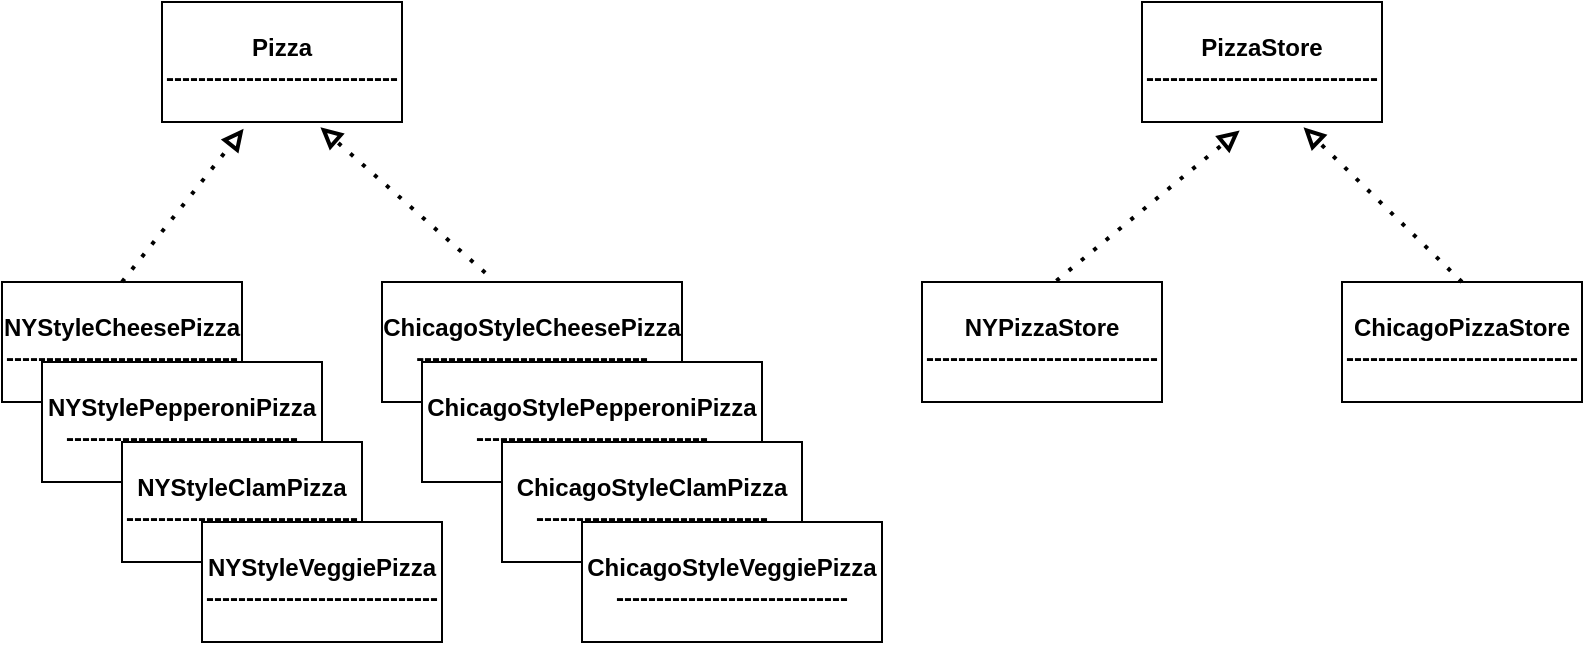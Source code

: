 <mxfile version="16.4.3" type="github">
  <diagram id="N8rH8w9E1a5wZd2GxYFY" name="Page-1">
    <mxGraphModel dx="1038" dy="575" grid="1" gridSize="10" guides="1" tooltips="1" connect="1" arrows="1" fold="1" page="1" pageScale="1" pageWidth="850" pageHeight="1100" math="0" shadow="0">
      <root>
        <mxCell id="0" />
        <mxCell id="1" parent="0" />
        <mxCell id="sJk5Bp738-dkXcP7nJRi-1" value="&lt;span&gt;Pizza&lt;/span&gt;&lt;br&gt;-----------------------------&lt;br&gt;" style="rounded=0;whiteSpace=wrap;html=1;fontStyle=1" vertex="1" parent="1">
          <mxGeometry x="110" y="90" width="120" height="60" as="geometry" />
        </mxCell>
        <mxCell id="sJk5Bp738-dkXcP7nJRi-2" value="&lt;span&gt;PizzaStore&lt;/span&gt;&lt;br&gt;-----------------------------" style="rounded=0;whiteSpace=wrap;html=1;fontStyle=1" vertex="1" parent="1">
          <mxGeometry x="600" y="90" width="120" height="60" as="geometry" />
        </mxCell>
        <mxCell id="sJk5Bp738-dkXcP7nJRi-3" value="NYPizzaStore&lt;br&gt;-----------------------------" style="rounded=0;whiteSpace=wrap;html=1;fontStyle=1" vertex="1" parent="1">
          <mxGeometry x="490" y="230" width="120" height="60" as="geometry" />
        </mxCell>
        <mxCell id="sJk5Bp738-dkXcP7nJRi-4" value="NYStyleCheesePizza&lt;br&gt;-----------------------------" style="rounded=0;whiteSpace=wrap;html=1;fontStyle=1" vertex="1" parent="1">
          <mxGeometry x="30" y="230" width="120" height="60" as="geometry" />
        </mxCell>
        <mxCell id="sJk5Bp738-dkXcP7nJRi-5" value="NYStylePepperoniPizza&lt;br&gt;-----------------------------" style="rounded=0;whiteSpace=wrap;html=1;fontStyle=1" vertex="1" parent="1">
          <mxGeometry x="50" y="270" width="140" height="60" as="geometry" />
        </mxCell>
        <mxCell id="sJk5Bp738-dkXcP7nJRi-7" value="NYStyleClamPizza&lt;br&gt;-----------------------------" style="rounded=0;whiteSpace=wrap;html=1;fontStyle=1" vertex="1" parent="1">
          <mxGeometry x="90" y="310" width="120" height="60" as="geometry" />
        </mxCell>
        <mxCell id="sJk5Bp738-dkXcP7nJRi-8" value="NYStyleVeggiePizza&lt;br&gt;-----------------------------" style="rounded=0;whiteSpace=wrap;html=1;fontStyle=1" vertex="1" parent="1">
          <mxGeometry x="130" y="350" width="120" height="60" as="geometry" />
        </mxCell>
        <mxCell id="sJk5Bp738-dkXcP7nJRi-9" value="ChicagoStyleCheesePizza&lt;br&gt;-----------------------------" style="rounded=0;whiteSpace=wrap;html=1;fontStyle=1" vertex="1" parent="1">
          <mxGeometry x="220" y="230" width="150" height="60" as="geometry" />
        </mxCell>
        <mxCell id="sJk5Bp738-dkXcP7nJRi-10" value="ChicagoStylePepperoniPizza&lt;br&gt;-----------------------------" style="rounded=0;whiteSpace=wrap;html=1;fontStyle=1" vertex="1" parent="1">
          <mxGeometry x="240" y="270" width="170" height="60" as="geometry" />
        </mxCell>
        <mxCell id="sJk5Bp738-dkXcP7nJRi-11" value="ChicagoStyleClamPizza&lt;br&gt;-----------------------------" style="rounded=0;whiteSpace=wrap;html=1;fontStyle=1" vertex="1" parent="1">
          <mxGeometry x="280" y="310" width="150" height="60" as="geometry" />
        </mxCell>
        <mxCell id="sJk5Bp738-dkXcP7nJRi-12" value="ChicagoStyleVeggiePizza&lt;br&gt;-----------------------------" style="rounded=0;whiteSpace=wrap;html=1;fontStyle=1" vertex="1" parent="1">
          <mxGeometry x="320" y="350" width="150" height="60" as="geometry" />
        </mxCell>
        <mxCell id="sJk5Bp738-dkXcP7nJRi-13" value="ChicagoPizzaStore&lt;br&gt;-----------------------------" style="rounded=0;whiteSpace=wrap;html=1;fontStyle=1" vertex="1" parent="1">
          <mxGeometry x="700" y="230" width="120" height="60" as="geometry" />
        </mxCell>
        <mxCell id="sJk5Bp738-dkXcP7nJRi-14" value="" style="endArrow=block;dashed=1;html=1;dashPattern=1 3;strokeWidth=2;rounded=0;entryX=0.34;entryY=1.057;entryDx=0;entryDy=0;entryPerimeter=0;endFill=0;" edge="1" parent="1" target="sJk5Bp738-dkXcP7nJRi-1">
          <mxGeometry width="50" height="50" relative="1" as="geometry">
            <mxPoint x="90" y="230" as="sourcePoint" />
            <mxPoint x="140" y="180" as="targetPoint" />
          </mxGeometry>
        </mxCell>
        <mxCell id="sJk5Bp738-dkXcP7nJRi-15" value="" style="endArrow=block;dashed=1;html=1;dashPattern=1 3;strokeWidth=2;rounded=0;entryX=0.66;entryY=1.043;entryDx=0;entryDy=0;entryPerimeter=0;exitX=0.344;exitY=-0.077;exitDx=0;exitDy=0;exitPerimeter=0;endFill=0;" edge="1" parent="1" source="sJk5Bp738-dkXcP7nJRi-9" target="sJk5Bp738-dkXcP7nJRi-1">
          <mxGeometry width="50" height="50" relative="1" as="geometry">
            <mxPoint x="230" y="210" as="sourcePoint" />
            <mxPoint x="280" y="160" as="targetPoint" />
          </mxGeometry>
        </mxCell>
        <mxCell id="sJk5Bp738-dkXcP7nJRi-16" value="" style="endArrow=block;dashed=1;html=1;dashPattern=1 3;strokeWidth=2;rounded=0;exitX=0.56;exitY=-0.01;exitDx=0;exitDy=0;exitPerimeter=0;entryX=0.407;entryY=1.07;entryDx=0;entryDy=0;entryPerimeter=0;endFill=0;" edge="1" parent="1" source="sJk5Bp738-dkXcP7nJRi-3" target="sJk5Bp738-dkXcP7nJRi-2">
          <mxGeometry width="50" height="50" relative="1" as="geometry">
            <mxPoint x="570" y="220" as="sourcePoint" />
            <mxPoint x="620" y="170" as="targetPoint" />
          </mxGeometry>
        </mxCell>
        <mxCell id="sJk5Bp738-dkXcP7nJRi-18" value="" style="endArrow=block;dashed=1;html=1;dashPattern=1 3;strokeWidth=2;rounded=0;exitX=0.5;exitY=0;exitDx=0;exitDy=0;entryX=0.673;entryY=1.043;entryDx=0;entryDy=0;entryPerimeter=0;endFill=0;" edge="1" parent="1" source="sJk5Bp738-dkXcP7nJRi-13" target="sJk5Bp738-dkXcP7nJRi-2">
          <mxGeometry width="50" height="50" relative="1" as="geometry">
            <mxPoint x="680" y="220" as="sourcePoint" />
            <mxPoint x="730" y="170" as="targetPoint" />
          </mxGeometry>
        </mxCell>
      </root>
    </mxGraphModel>
  </diagram>
</mxfile>

